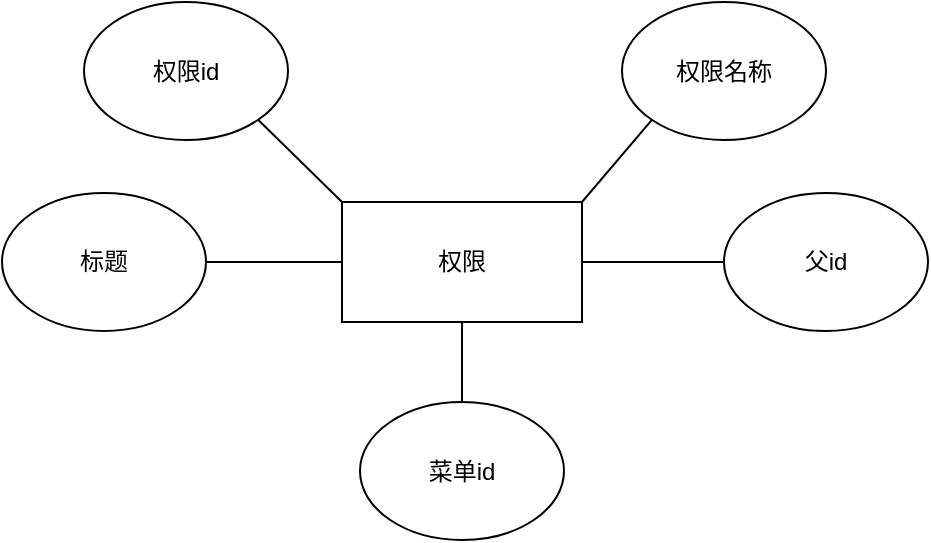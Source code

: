 <mxfile version="21.3.2" type="github">
  <diagram name="第 1 页" id="exLlpknSfpPgDt51vqEV">
    <mxGraphModel dx="719" dy="335" grid="0" gridSize="10" guides="1" tooltips="1" connect="1" arrows="1" fold="1" page="1" pageScale="1" pageWidth="827" pageHeight="1169" math="0" shadow="0">
      <root>
        <mxCell id="0" />
        <mxCell id="1" parent="0" />
        <mxCell id="o8XxvlAh-0NZPtvha1HF-1" value="权限" style="rounded=0;whiteSpace=wrap;html=1;" vertex="1" parent="1">
          <mxGeometry x="329" y="208" width="120" height="60" as="geometry" />
        </mxCell>
        <mxCell id="o8XxvlAh-0NZPtvha1HF-3" value="权限名称" style="ellipse;whiteSpace=wrap;html=1;" vertex="1" parent="1">
          <mxGeometry x="469" y="108" width="102" height="69" as="geometry" />
        </mxCell>
        <mxCell id="o8XxvlAh-0NZPtvha1HF-4" value="父id" style="ellipse;whiteSpace=wrap;html=1;" vertex="1" parent="1">
          <mxGeometry x="520" y="203.5" width="102" height="69" as="geometry" />
        </mxCell>
        <mxCell id="o8XxvlAh-0NZPtvha1HF-7" value="标题" style="ellipse;whiteSpace=wrap;html=1;" vertex="1" parent="1">
          <mxGeometry x="159" y="203.5" width="102" height="69" as="geometry" />
        </mxCell>
        <mxCell id="o8XxvlAh-0NZPtvha1HF-8" value="权限id" style="ellipse;whiteSpace=wrap;html=1;" vertex="1" parent="1">
          <mxGeometry x="200" y="108" width="102" height="69" as="geometry" />
        </mxCell>
        <mxCell id="o8XxvlAh-0NZPtvha1HF-10" value="" style="endArrow=none;html=1;rounded=0;entryX=1;entryY=0;entryDx=0;entryDy=0;exitX=0;exitY=1;exitDx=0;exitDy=0;" edge="1" parent="1" source="o8XxvlAh-0NZPtvha1HF-3" target="o8XxvlAh-0NZPtvha1HF-1">
          <mxGeometry width="50" height="50" relative="1" as="geometry">
            <mxPoint x="418" y="138" as="sourcePoint" />
            <mxPoint x="399" y="218" as="targetPoint" />
          </mxGeometry>
        </mxCell>
        <mxCell id="o8XxvlAh-0NZPtvha1HF-11" value="" style="endArrow=none;html=1;rounded=0;entryX=1;entryY=0.5;entryDx=0;entryDy=0;exitX=0;exitY=0.5;exitDx=0;exitDy=0;" edge="1" parent="1" source="o8XxvlAh-0NZPtvha1HF-4" target="o8XxvlAh-0NZPtvha1HF-1">
          <mxGeometry width="50" height="50" relative="1" as="geometry">
            <mxPoint x="428" y="148" as="sourcePoint" />
            <mxPoint x="409" y="228" as="targetPoint" />
          </mxGeometry>
        </mxCell>
        <mxCell id="o8XxvlAh-0NZPtvha1HF-14" value="" style="endArrow=none;html=1;rounded=0;entryX=0;entryY=0.5;entryDx=0;entryDy=0;exitX=1;exitY=0.5;exitDx=0;exitDy=0;" edge="1" parent="1" source="o8XxvlAh-0NZPtvha1HF-7" target="o8XxvlAh-0NZPtvha1HF-1">
          <mxGeometry width="50" height="50" relative="1" as="geometry">
            <mxPoint x="458" y="178" as="sourcePoint" />
            <mxPoint x="439" y="258" as="targetPoint" />
          </mxGeometry>
        </mxCell>
        <mxCell id="o8XxvlAh-0NZPtvha1HF-15" value="" style="endArrow=none;html=1;rounded=0;entryX=0;entryY=0;entryDx=0;entryDy=0;exitX=1;exitY=1;exitDx=0;exitDy=0;" edge="1" parent="1" source="o8XxvlAh-0NZPtvha1HF-8" target="o8XxvlAh-0NZPtvha1HF-1">
          <mxGeometry width="50" height="50" relative="1" as="geometry">
            <mxPoint x="468" y="188" as="sourcePoint" />
            <mxPoint x="449" y="268" as="targetPoint" />
          </mxGeometry>
        </mxCell>
        <mxCell id="o8XxvlAh-0NZPtvha1HF-17" value="菜单id" style="ellipse;whiteSpace=wrap;html=1;" vertex="1" parent="1">
          <mxGeometry x="338" y="308" width="102" height="69" as="geometry" />
        </mxCell>
        <mxCell id="o8XxvlAh-0NZPtvha1HF-18" value="" style="endArrow=none;html=1;rounded=0;entryX=0.5;entryY=1;entryDx=0;entryDy=0;" edge="1" parent="1" source="o8XxvlAh-0NZPtvha1HF-17" target="o8XxvlAh-0NZPtvha1HF-1">
          <mxGeometry width="50" height="50" relative="1" as="geometry">
            <mxPoint x="297" y="177" as="sourcePoint" />
            <mxPoint x="339" y="218" as="targetPoint" />
          </mxGeometry>
        </mxCell>
      </root>
    </mxGraphModel>
  </diagram>
</mxfile>

